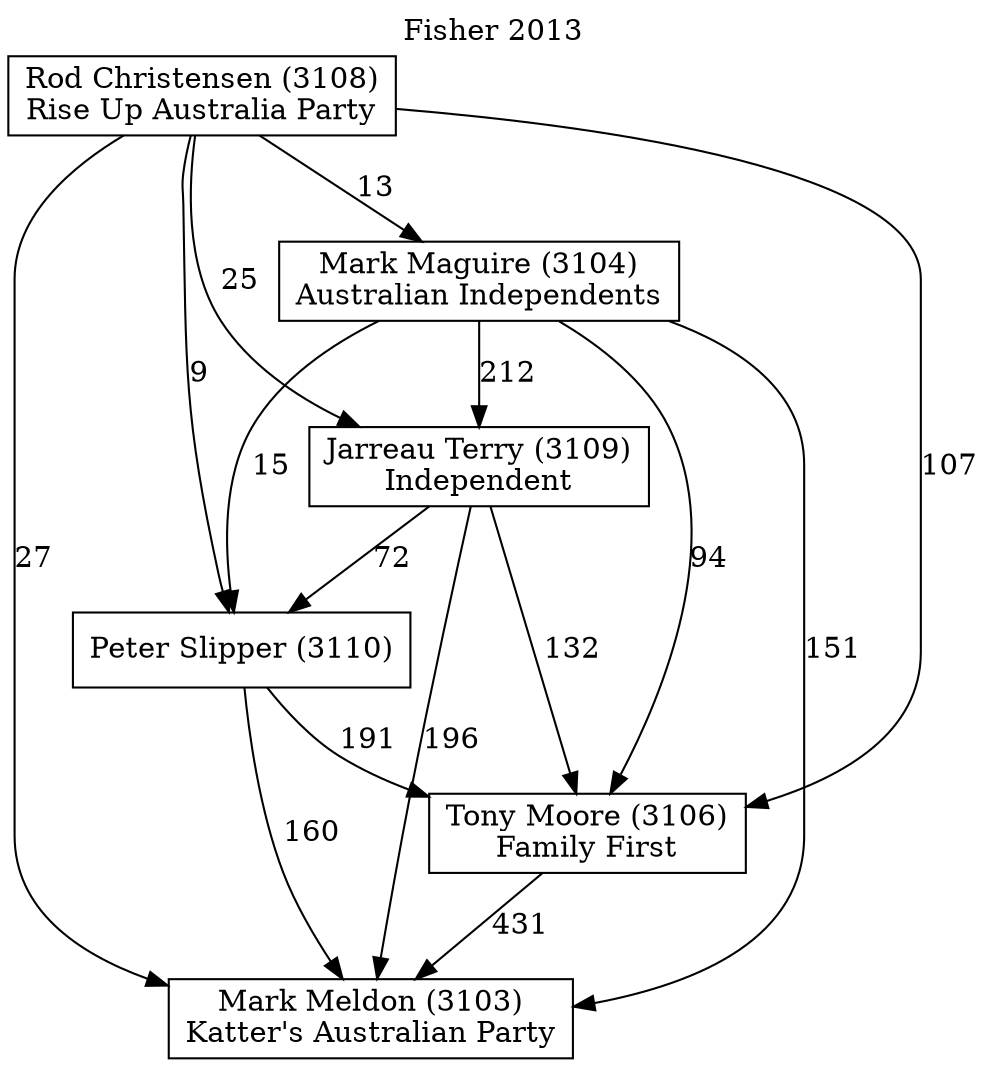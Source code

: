// House preference flow
digraph "Mark Meldon (3103)_Fisher_2013" {
	graph [label="Fisher 2013" labelloc=t mclimit=10]
	node [shape=box]
	"Mark Meldon (3103)" [label="Mark Meldon (3103)
Katter's Australian Party"]
	"Tony Moore (3106)" [label="Tony Moore (3106)
Family First"]
	"Peter Slipper (3110)" [label="Peter Slipper (3110)
"]
	"Jarreau Terry (3109)" [label="Jarreau Terry (3109)
Independent"]
	"Mark Maguire (3104)" [label="Mark Maguire (3104)
Australian Independents"]
	"Rod Christensen (3108)" [label="Rod Christensen (3108)
Rise Up Australia Party"]
	"Tony Moore (3106)" -> "Mark Meldon (3103)" [label=431]
	"Peter Slipper (3110)" -> "Tony Moore (3106)" [label=191]
	"Jarreau Terry (3109)" -> "Peter Slipper (3110)" [label=72]
	"Mark Maguire (3104)" -> "Jarreau Terry (3109)" [label=212]
	"Rod Christensen (3108)" -> "Mark Maguire (3104)" [label=13]
	"Peter Slipper (3110)" -> "Mark Meldon (3103)" [label=160]
	"Jarreau Terry (3109)" -> "Mark Meldon (3103)" [label=196]
	"Mark Maguire (3104)" -> "Mark Meldon (3103)" [label=151]
	"Rod Christensen (3108)" -> "Mark Meldon (3103)" [label=27]
	"Rod Christensen (3108)" -> "Jarreau Terry (3109)" [label=25]
	"Mark Maguire (3104)" -> "Peter Slipper (3110)" [label=15]
	"Rod Christensen (3108)" -> "Peter Slipper (3110)" [label=9]
	"Jarreau Terry (3109)" -> "Tony Moore (3106)" [label=132]
	"Mark Maguire (3104)" -> "Tony Moore (3106)" [label=94]
	"Rod Christensen (3108)" -> "Tony Moore (3106)" [label=107]
}
